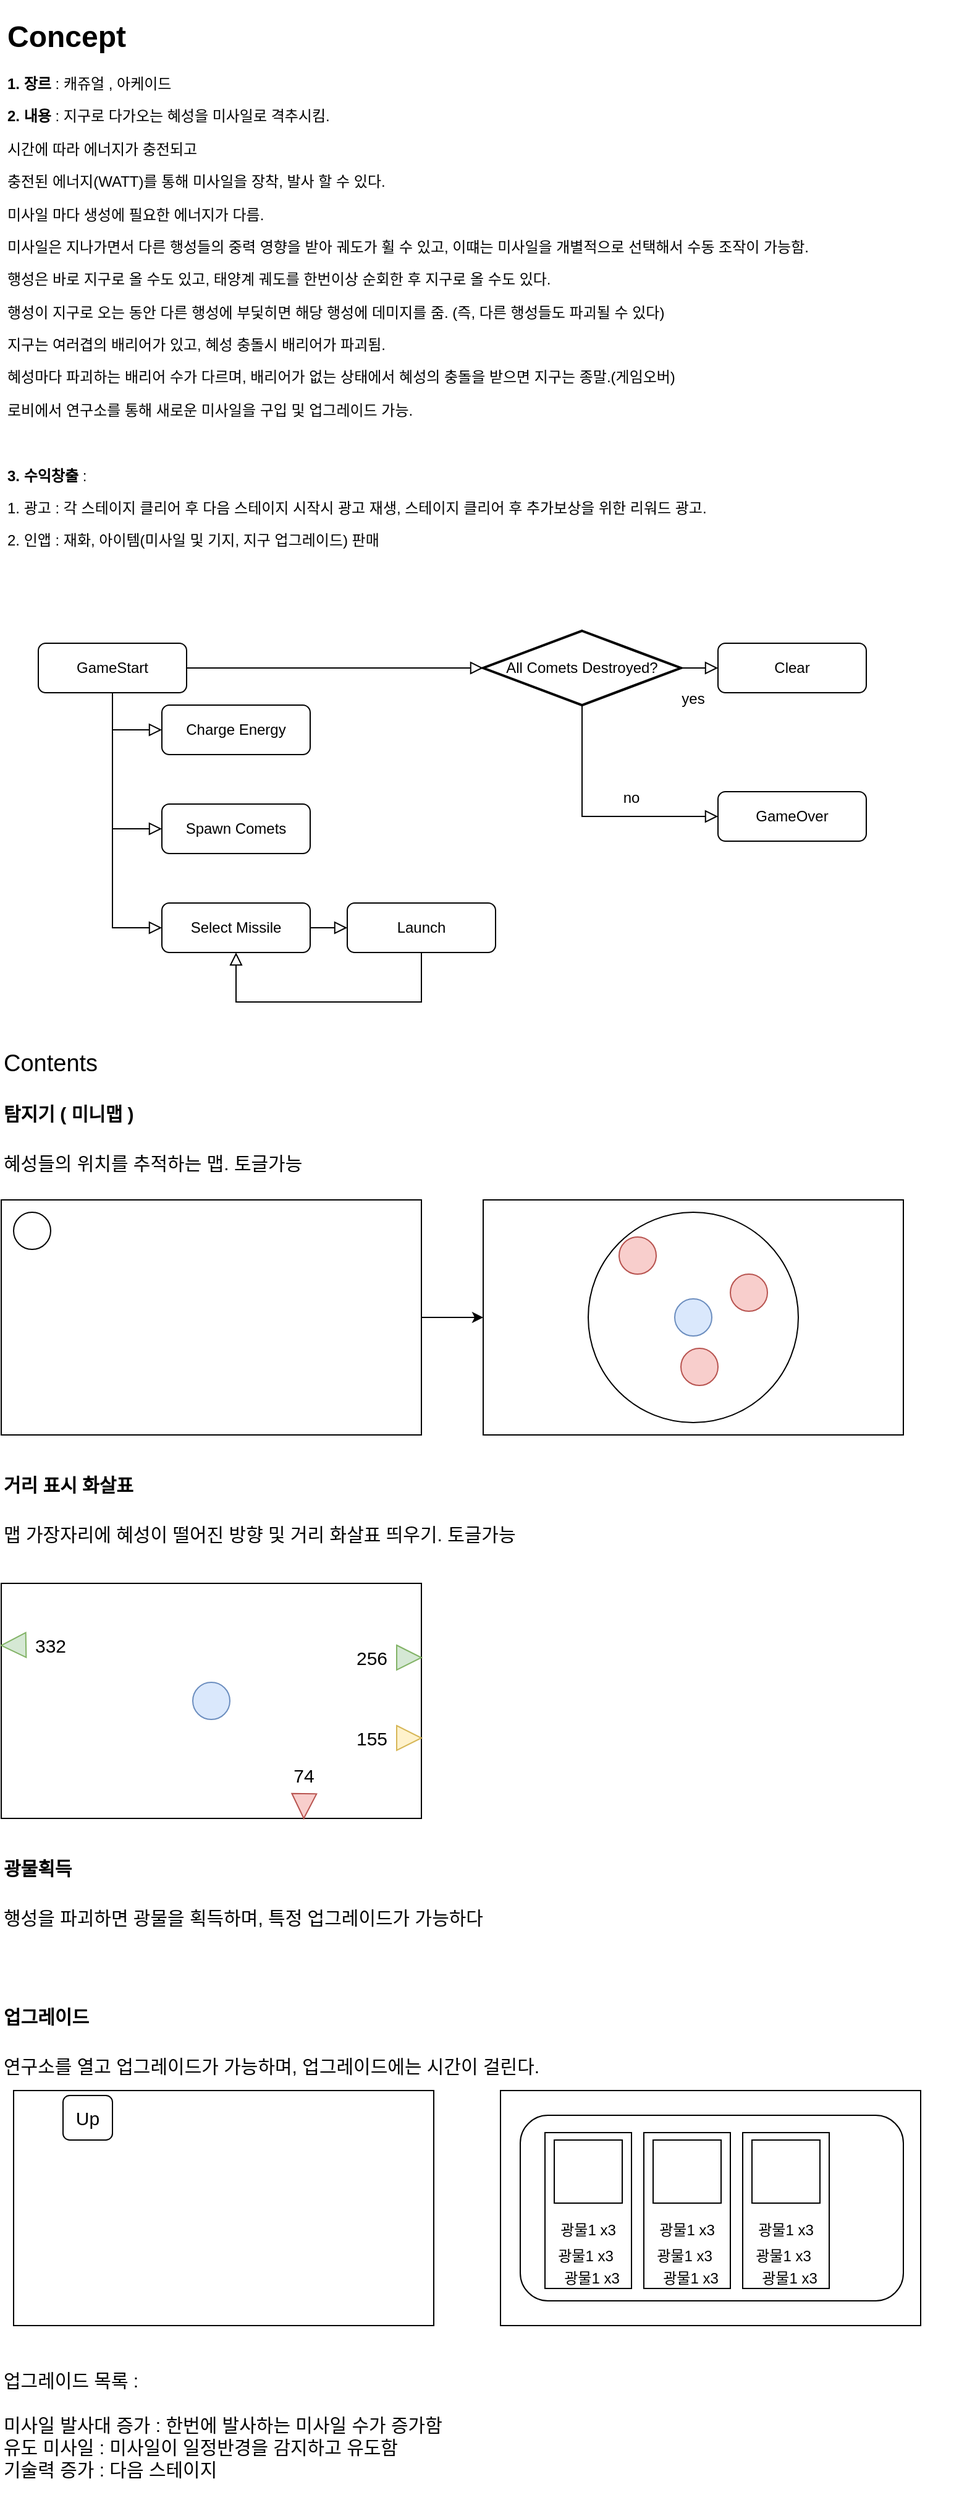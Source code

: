 <mxfile version="20.0.4" type="device"><diagram id="C5RBs43oDa-KdzZeNtuy" name="Page-1"><mxGraphModel dx="1422" dy="786" grid="1" gridSize="10" guides="1" tooltips="1" connect="1" arrows="1" fold="1" page="1" pageScale="1" pageWidth="827" pageHeight="1169" math="0" shadow="0"><root><mxCell id="WIyWlLk6GJQsqaUBKTNV-0"/><mxCell id="WIyWlLk6GJQsqaUBKTNV-1" parent="WIyWlLk6GJQsqaUBKTNV-0"/><mxCell id="WIyWlLk6GJQsqaUBKTNV-2" value="" style="rounded=0;html=1;jettySize=auto;orthogonalLoop=1;fontSize=11;endArrow=block;endFill=0;endSize=8;strokeWidth=1;shadow=0;labelBackgroundColor=none;edgeStyle=orthogonalEdgeStyle;entryX=0;entryY=0.5;entryDx=0;entryDy=0;" parent="WIyWlLk6GJQsqaUBKTNV-1" source="WIyWlLk6GJQsqaUBKTNV-3" target="wv3H4G9OcRim-rPGSrAV-1" edge="1"><mxGeometry relative="1" as="geometry"><mxPoint x="140" y="660" as="targetPoint"/><Array as="points"><mxPoint x="100" y="590"/></Array></mxGeometry></mxCell><mxCell id="WIyWlLk6GJQsqaUBKTNV-3" value="GameStart" style="rounded=1;whiteSpace=wrap;html=1;fontSize=12;glass=0;strokeWidth=1;shadow=0;" parent="WIyWlLk6GJQsqaUBKTNV-1" vertex="1"><mxGeometry x="40" y="520" width="120" height="40" as="geometry"/></mxCell><mxCell id="wv3H4G9OcRim-rPGSrAV-0" value="&lt;h1&gt;Concept&lt;/h1&gt;&lt;p&gt;&lt;b&gt;1. 장르&lt;/b&gt; : 캐쥬얼 , 아케이드&lt;/p&gt;&lt;p&gt;&lt;b&gt;2. 내용 &lt;/b&gt;: 지구로 다가오는 혜성을 미사일로 격추시킴.&amp;nbsp;&lt;/p&gt;&lt;p&gt;시간에 따라 에너지가 충전되고&lt;/p&gt;&lt;p&gt;충전된 에너지(WATT)를 통해 미사일을 장착, 발사 할 수 있다.&lt;/p&gt;&lt;p&gt;미사일 마다 생성에 필요한 에너지가 다름.&lt;/p&gt;&lt;p&gt;미사일은 지나가면서 다른 행성들의 중력 영향을 받아 궤도가 휠 수 있고, 이떄는 미사일을 개별적으로 선택해서 수동 조작이 가능함.&lt;/p&gt;&lt;p&gt;행성은 바로 지구로 올 수도 있고, 태양계 궤도를 한번이상 순회한 후 지구로 올 수도 있다.&lt;/p&gt;&lt;p&gt;행성이 지구로 오는 동안 다른 행성에 부딫히면 해당 행성에 데미지를 줌. (즉, 다른 행성들도 파괴될 수 있다)&lt;/p&gt;&lt;p&gt;지구는 여러겹의 배리어가 있고, 혜성 충돌시 배리어가 파괴됨.&amp;nbsp;&lt;/p&gt;&lt;p&gt;혜성마다 파괴하는 배리어 수가 다르며, 배리어가 없는 상태에서 혜성의 충돌을 받으면 지구는 종말.(게임오버)&lt;/p&gt;&lt;p&gt;&lt;span&gt;로비에서 연구소를 통해 새로운 미사일을 구입 및 업그레이드 가능.&lt;/span&gt;&lt;br&gt;&lt;/p&gt;&lt;p&gt;&lt;br&gt;&lt;/p&gt;&lt;p&gt;&lt;b&gt;3. 수익창출&lt;/b&gt; :&amp;nbsp;&lt;/p&gt;&lt;p&gt;1. 광고 : 각 스테이지 클리어 후 다음 스테이지 시작시 광고 재생, 스테이지 클리어 후 추가보상을 위한 리워드 광고.&lt;/p&gt;&lt;p&gt;2. 인앱 : 재화, 아이템(미사일 및 기지, 지구 업그레이드) 판매&lt;/p&gt;" style="text;html=1;strokeColor=none;fillColor=none;spacing=5;spacingTop=-20;whiteSpace=wrap;overflow=hidden;rounded=0;" parent="WIyWlLk6GJQsqaUBKTNV-1" vertex="1"><mxGeometry x="10" y="10" width="780" height="450" as="geometry"/></mxCell><mxCell id="wv3H4G9OcRim-rPGSrAV-1" value="Charge Energy" style="rounded=1;whiteSpace=wrap;html=1;fontSize=12;glass=0;strokeWidth=1;shadow=0;" parent="WIyWlLk6GJQsqaUBKTNV-1" vertex="1"><mxGeometry x="140" y="570" width="120" height="40" as="geometry"/></mxCell><mxCell id="wv3H4G9OcRim-rPGSrAV-2" value="Spawn Comets" style="rounded=1;whiteSpace=wrap;html=1;fontSize=12;glass=0;strokeWidth=1;shadow=0;" parent="WIyWlLk6GJQsqaUBKTNV-1" vertex="1"><mxGeometry x="140" y="650" width="120" height="40" as="geometry"/></mxCell><mxCell id="wv3H4G9OcRim-rPGSrAV-3" value="" style="rounded=0;html=1;jettySize=auto;orthogonalLoop=1;fontSize=11;endArrow=block;endFill=0;endSize=8;strokeWidth=1;shadow=0;labelBackgroundColor=none;edgeStyle=orthogonalEdgeStyle;exitX=0.5;exitY=1;exitDx=0;exitDy=0;entryX=0;entryY=0.5;entryDx=0;entryDy=0;" parent="WIyWlLk6GJQsqaUBKTNV-1" source="WIyWlLk6GJQsqaUBKTNV-3" target="wv3H4G9OcRim-rPGSrAV-2" edge="1"><mxGeometry relative="1" as="geometry"><mxPoint x="110" y="570" as="sourcePoint"/><mxPoint x="150" y="670" as="targetPoint"/><Array as="points"><mxPoint x="100" y="670"/></Array></mxGeometry></mxCell><mxCell id="wv3H4G9OcRim-rPGSrAV-4" value="Select Missile" style="rounded=1;whiteSpace=wrap;html=1;fontSize=12;glass=0;strokeWidth=1;shadow=0;" parent="WIyWlLk6GJQsqaUBKTNV-1" vertex="1"><mxGeometry x="140" y="730" width="120" height="40" as="geometry"/></mxCell><mxCell id="wv3H4G9OcRim-rPGSrAV-5" value="Launch" style="rounded=1;whiteSpace=wrap;html=1;fontSize=12;glass=0;strokeWidth=1;shadow=0;" parent="WIyWlLk6GJQsqaUBKTNV-1" vertex="1"><mxGeometry x="290" y="730" width="120" height="40" as="geometry"/></mxCell><mxCell id="wv3H4G9OcRim-rPGSrAV-6" value="" style="rounded=0;html=1;jettySize=auto;orthogonalLoop=1;fontSize=11;endArrow=block;endFill=0;endSize=8;strokeWidth=1;shadow=0;labelBackgroundColor=none;edgeStyle=orthogonalEdgeStyle;exitX=0.5;exitY=1;exitDx=0;exitDy=0;" parent="WIyWlLk6GJQsqaUBKTNV-1" source="WIyWlLk6GJQsqaUBKTNV-3" edge="1"><mxGeometry relative="1" as="geometry"><mxPoint x="110" y="570" as="sourcePoint"/><mxPoint x="140" y="750" as="targetPoint"/><Array as="points"><mxPoint x="100" y="750"/></Array></mxGeometry></mxCell><mxCell id="wv3H4G9OcRim-rPGSrAV-7" value="" style="rounded=0;html=1;jettySize=auto;orthogonalLoop=1;fontSize=11;endArrow=block;endFill=0;endSize=8;strokeWidth=1;shadow=0;labelBackgroundColor=none;edgeStyle=orthogonalEdgeStyle;exitX=1;exitY=0.5;exitDx=0;exitDy=0;entryX=0;entryY=0.5;entryDx=0;entryDy=0;" parent="WIyWlLk6GJQsqaUBKTNV-1" source="wv3H4G9OcRim-rPGSrAV-4" target="wv3H4G9OcRim-rPGSrAV-5" edge="1"><mxGeometry relative="1" as="geometry"><mxPoint x="110" y="570" as="sourcePoint"/><mxPoint x="150" y="760" as="targetPoint"/><Array as="points"><mxPoint x="280" y="750"/><mxPoint x="280" y="750"/></Array></mxGeometry></mxCell><mxCell id="wv3H4G9OcRim-rPGSrAV-8" value="" style="rounded=0;html=1;jettySize=auto;orthogonalLoop=1;fontSize=11;endArrow=block;endFill=0;endSize=8;strokeWidth=1;shadow=0;labelBackgroundColor=none;edgeStyle=orthogonalEdgeStyle;exitX=0.5;exitY=1;exitDx=0;exitDy=0;entryX=0.5;entryY=1;entryDx=0;entryDy=0;" parent="WIyWlLk6GJQsqaUBKTNV-1" target="wv3H4G9OcRim-rPGSrAV-4" edge="1"><mxGeometry relative="1" as="geometry"><mxPoint x="350" y="770" as="sourcePoint"/><mxPoint x="390" y="960" as="targetPoint"/><Array as="points"><mxPoint x="350" y="810"/><mxPoint x="200" y="810"/></Array></mxGeometry></mxCell><mxCell id="wv3H4G9OcRim-rPGSrAV-10" value="" style="rounded=0;html=1;jettySize=auto;orthogonalLoop=1;fontSize=11;endArrow=block;endFill=0;endSize=8;strokeWidth=1;shadow=0;labelBackgroundColor=none;edgeStyle=orthogonalEdgeStyle;exitX=1;exitY=0.5;exitDx=0;exitDy=0;entryX=0;entryY=0.5;entryDx=0;entryDy=0;entryPerimeter=0;" parent="WIyWlLk6GJQsqaUBKTNV-1" source="WIyWlLk6GJQsqaUBKTNV-3" target="wv3H4G9OcRim-rPGSrAV-13" edge="1"><mxGeometry relative="1" as="geometry"><mxPoint x="110" y="570" as="sourcePoint"/><mxPoint x="360" y="540" as="targetPoint"/><Array as="points"/></mxGeometry></mxCell><mxCell id="wv3H4G9OcRim-rPGSrAV-13" value="&lt;span&gt;All Comets Destroyed?&lt;/span&gt;" style="strokeWidth=2;html=1;shape=mxgraph.flowchart.decision;whiteSpace=wrap;" parent="WIyWlLk6GJQsqaUBKTNV-1" vertex="1"><mxGeometry x="400" y="510" width="160" height="60" as="geometry"/></mxCell><mxCell id="wv3H4G9OcRim-rPGSrAV-14" value="Clear" style="rounded=1;whiteSpace=wrap;html=1;fontSize=12;glass=0;strokeWidth=1;shadow=0;" parent="WIyWlLk6GJQsqaUBKTNV-1" vertex="1"><mxGeometry x="590" y="520" width="120" height="40" as="geometry"/></mxCell><mxCell id="wv3H4G9OcRim-rPGSrAV-15" value="GameOver" style="rounded=1;whiteSpace=wrap;html=1;fontSize=12;glass=0;strokeWidth=1;shadow=0;" parent="WIyWlLk6GJQsqaUBKTNV-1" vertex="1"><mxGeometry x="590" y="640" width="120" height="40" as="geometry"/></mxCell><mxCell id="wv3H4G9OcRim-rPGSrAV-18" value="" style="rounded=0;html=1;jettySize=auto;orthogonalLoop=1;fontSize=11;endArrow=block;endFill=0;endSize=8;strokeWidth=1;shadow=0;labelBackgroundColor=none;edgeStyle=orthogonalEdgeStyle;exitX=0.5;exitY=1;exitDx=0;exitDy=0;entryX=0;entryY=0.5;entryDx=0;entryDy=0;exitPerimeter=0;" parent="WIyWlLk6GJQsqaUBKTNV-1" source="wv3H4G9OcRim-rPGSrAV-13" target="wv3H4G9OcRim-rPGSrAV-15" edge="1"><mxGeometry relative="1" as="geometry"><mxPoint x="170" y="550" as="sourcePoint"/><mxPoint x="410" y="550" as="targetPoint"/><Array as="points"/></mxGeometry></mxCell><mxCell id="wv3H4G9OcRim-rPGSrAV-19" value="" style="rounded=0;html=1;jettySize=auto;orthogonalLoop=1;fontSize=11;endArrow=block;endFill=0;endSize=8;strokeWidth=1;shadow=0;labelBackgroundColor=none;edgeStyle=orthogonalEdgeStyle;exitX=1;exitY=0.5;exitDx=0;exitDy=0;entryX=0;entryY=0.5;entryDx=0;entryDy=0;exitPerimeter=0;" parent="WIyWlLk6GJQsqaUBKTNV-1" source="wv3H4G9OcRim-rPGSrAV-13" target="wv3H4G9OcRim-rPGSrAV-14" edge="1"><mxGeometry relative="1" as="geometry"><mxPoint x="490" y="580" as="sourcePoint"/><mxPoint x="600" y="670" as="targetPoint"/><Array as="points"><mxPoint x="580" y="540"/><mxPoint x="580" y="540"/></Array></mxGeometry></mxCell><mxCell id="wv3H4G9OcRim-rPGSrAV-20" value="yes" style="text;html=1;strokeColor=none;fillColor=none;align=center;verticalAlign=middle;whiteSpace=wrap;rounded=0;" parent="WIyWlLk6GJQsqaUBKTNV-1" vertex="1"><mxGeometry x="540" y="550" width="60" height="30" as="geometry"/></mxCell><mxCell id="wv3H4G9OcRim-rPGSrAV-21" value="no" style="text;html=1;strokeColor=none;fillColor=none;align=center;verticalAlign=middle;whiteSpace=wrap;rounded=0;" parent="WIyWlLk6GJQsqaUBKTNV-1" vertex="1"><mxGeometry x="490" y="630" width="60" height="30" as="geometry"/></mxCell><mxCell id="k-9AOMM6wyJ08qVi9u81-0" value="Contents" style="text;html=1;strokeColor=none;fillColor=none;align=left;verticalAlign=middle;whiteSpace=wrap;rounded=0;fontSize=19;" vertex="1" parent="WIyWlLk6GJQsqaUBKTNV-1"><mxGeometry x="10" y="840" width="280" height="40" as="geometry"/></mxCell><mxCell id="k-9AOMM6wyJ08qVi9u81-1" value="탐지기 ( 미니맵 )" style="text;html=1;strokeColor=none;fillColor=none;align=left;verticalAlign=middle;whiteSpace=wrap;rounded=0;fontSize=15;fontStyle=1" vertex="1" parent="WIyWlLk6GJQsqaUBKTNV-1"><mxGeometry x="10" y="880" width="130" height="40" as="geometry"/></mxCell><mxCell id="k-9AOMM6wyJ08qVi9u81-10" value="" style="edgeStyle=orthogonalEdgeStyle;rounded=0;orthogonalLoop=1;jettySize=auto;html=1;fontSize=15;" edge="1" parent="WIyWlLk6GJQsqaUBKTNV-1" source="k-9AOMM6wyJ08qVi9u81-2" target="k-9AOMM6wyJ08qVi9u81-5"><mxGeometry relative="1" as="geometry"/></mxCell><mxCell id="k-9AOMM6wyJ08qVi9u81-2" value="" style="rounded=0;whiteSpace=wrap;html=1;fontSize=15;" vertex="1" parent="WIyWlLk6GJQsqaUBKTNV-1"><mxGeometry x="10" y="970" width="340" height="190" as="geometry"/></mxCell><mxCell id="k-9AOMM6wyJ08qVi9u81-3" value="혜성들의 위치를 추적하는 맵. 토글가능" style="text;html=1;strokeColor=none;fillColor=none;align=left;verticalAlign=middle;whiteSpace=wrap;rounded=0;fontSize=15;" vertex="1" parent="WIyWlLk6GJQsqaUBKTNV-1"><mxGeometry x="10" y="920" width="340" height="40" as="geometry"/></mxCell><mxCell id="k-9AOMM6wyJ08qVi9u81-4" value="" style="ellipse;whiteSpace=wrap;html=1;aspect=fixed;fontSize=15;" vertex="1" parent="WIyWlLk6GJQsqaUBKTNV-1"><mxGeometry x="20" y="980" width="30" height="30" as="geometry"/></mxCell><mxCell id="k-9AOMM6wyJ08qVi9u81-5" value="" style="rounded=0;whiteSpace=wrap;html=1;fontSize=15;" vertex="1" parent="WIyWlLk6GJQsqaUBKTNV-1"><mxGeometry x="400" y="970" width="340" height="190" as="geometry"/></mxCell><mxCell id="k-9AOMM6wyJ08qVi9u81-6" value="" style="ellipse;whiteSpace=wrap;html=1;aspect=fixed;fontSize=15;" vertex="1" parent="WIyWlLk6GJQsqaUBKTNV-1"><mxGeometry x="485" y="980" width="170" height="170" as="geometry"/></mxCell><mxCell id="k-9AOMM6wyJ08qVi9u81-7" value="" style="ellipse;whiteSpace=wrap;html=1;aspect=fixed;fontSize=15;fillColor=#f8cecc;strokeColor=#b85450;" vertex="1" parent="WIyWlLk6GJQsqaUBKTNV-1"><mxGeometry x="510" y="1000" width="30" height="30" as="geometry"/></mxCell><mxCell id="k-9AOMM6wyJ08qVi9u81-8" value="" style="ellipse;whiteSpace=wrap;html=1;aspect=fixed;fontSize=15;fillColor=#f8cecc;strokeColor=#b85450;" vertex="1" parent="WIyWlLk6GJQsqaUBKTNV-1"><mxGeometry x="600" y="1030" width="30" height="30" as="geometry"/></mxCell><mxCell id="k-9AOMM6wyJ08qVi9u81-9" value="" style="ellipse;whiteSpace=wrap;html=1;aspect=fixed;fontSize=15;fillColor=#f8cecc;strokeColor=#b85450;" vertex="1" parent="WIyWlLk6GJQsqaUBKTNV-1"><mxGeometry x="560" y="1090" width="30" height="30" as="geometry"/></mxCell><mxCell id="k-9AOMM6wyJ08qVi9u81-11" value="" style="ellipse;whiteSpace=wrap;html=1;aspect=fixed;fontSize=15;fillColor=#dae8fc;strokeColor=#6c8ebf;" vertex="1" parent="WIyWlLk6GJQsqaUBKTNV-1"><mxGeometry x="555" y="1050" width="30" height="30" as="geometry"/></mxCell><mxCell id="k-9AOMM6wyJ08qVi9u81-12" value="거리 표시 화살표" style="text;html=1;strokeColor=none;fillColor=none;align=left;verticalAlign=middle;whiteSpace=wrap;rounded=0;fontSize=15;fontStyle=1" vertex="1" parent="WIyWlLk6GJQsqaUBKTNV-1"><mxGeometry x="10" y="1180" width="130" height="40" as="geometry"/></mxCell><mxCell id="k-9AOMM6wyJ08qVi9u81-13" value="맵 가장자리에 혜성이 떨어진 방향 및 거리 화살표 띄우기. 토글가능" style="text;html=1;strokeColor=none;fillColor=none;align=left;verticalAlign=middle;whiteSpace=wrap;rounded=0;fontSize=15;" vertex="1" parent="WIyWlLk6GJQsqaUBKTNV-1"><mxGeometry x="10" y="1220" width="490" height="40" as="geometry"/></mxCell><mxCell id="k-9AOMM6wyJ08qVi9u81-15" value="" style="rounded=0;whiteSpace=wrap;html=1;fontSize=15;" vertex="1" parent="WIyWlLk6GJQsqaUBKTNV-1"><mxGeometry x="10" y="1280" width="340" height="190" as="geometry"/></mxCell><mxCell id="k-9AOMM6wyJ08qVi9u81-23" value="" style="triangle;whiteSpace=wrap;html=1;fontSize=15;fillColor=#d5e8d4;strokeColor=#82b366;" vertex="1" parent="WIyWlLk6GJQsqaUBKTNV-1"><mxGeometry x="330" y="1330" width="20" height="20" as="geometry"/></mxCell><mxCell id="k-9AOMM6wyJ08qVi9u81-24" value="256" style="text;html=1;strokeColor=none;fillColor=none;align=center;verticalAlign=middle;whiteSpace=wrap;rounded=0;fontSize=15;" vertex="1" parent="WIyWlLk6GJQsqaUBKTNV-1"><mxGeometry x="290" y="1325" width="40" height="30" as="geometry"/></mxCell><mxCell id="k-9AOMM6wyJ08qVi9u81-25" value="" style="triangle;whiteSpace=wrap;html=1;fontSize=15;fillColor=#fff2cc;strokeColor=#d6b656;" vertex="1" parent="WIyWlLk6GJQsqaUBKTNV-1"><mxGeometry x="330" y="1395" width="20" height="20" as="geometry"/></mxCell><mxCell id="k-9AOMM6wyJ08qVi9u81-26" value="155" style="text;html=1;strokeColor=none;fillColor=none;align=center;verticalAlign=middle;whiteSpace=wrap;rounded=0;fontSize=15;" vertex="1" parent="WIyWlLk6GJQsqaUBKTNV-1"><mxGeometry x="290" y="1390" width="40" height="30" as="geometry"/></mxCell><mxCell id="k-9AOMM6wyJ08qVi9u81-27" value="" style="triangle;whiteSpace=wrap;html=1;fontSize=15;rotation=91;fillColor=#f8cecc;strokeColor=#b85450;" vertex="1" parent="WIyWlLk6GJQsqaUBKTNV-1"><mxGeometry x="245" y="1450" width="20" height="20" as="geometry"/></mxCell><mxCell id="k-9AOMM6wyJ08qVi9u81-28" value="74" style="text;html=1;strokeColor=none;fillColor=none;align=center;verticalAlign=middle;whiteSpace=wrap;rounded=0;fontSize=15;" vertex="1" parent="WIyWlLk6GJQsqaUBKTNV-1"><mxGeometry x="235" y="1420" width="40" height="30" as="geometry"/></mxCell><mxCell id="k-9AOMM6wyJ08qVi9u81-29" value="" style="triangle;whiteSpace=wrap;html=1;fontSize=15;rotation=-181;fillColor=#d5e8d4;strokeColor=#82b366;" vertex="1" parent="WIyWlLk6GJQsqaUBKTNV-1"><mxGeometry x="10" y="1320" width="20" height="20" as="geometry"/></mxCell><mxCell id="k-9AOMM6wyJ08qVi9u81-30" value="332" style="text;html=1;strokeColor=none;fillColor=none;align=center;verticalAlign=middle;whiteSpace=wrap;rounded=0;fontSize=15;" vertex="1" parent="WIyWlLk6GJQsqaUBKTNV-1"><mxGeometry x="30" y="1315" width="40" height="30" as="geometry"/></mxCell><mxCell id="k-9AOMM6wyJ08qVi9u81-31" value="" style="ellipse;whiteSpace=wrap;html=1;aspect=fixed;fontSize=15;fillColor=#dae8fc;strokeColor=#6c8ebf;" vertex="1" parent="WIyWlLk6GJQsqaUBKTNV-1"><mxGeometry x="165" y="1360" width="30" height="30" as="geometry"/></mxCell><mxCell id="k-9AOMM6wyJ08qVi9u81-32" value="광물획득" style="text;html=1;strokeColor=none;fillColor=none;align=left;verticalAlign=middle;whiteSpace=wrap;rounded=0;fontSize=15;fontStyle=1" vertex="1" parent="WIyWlLk6GJQsqaUBKTNV-1"><mxGeometry x="10" y="1490" width="130" height="40" as="geometry"/></mxCell><mxCell id="k-9AOMM6wyJ08qVi9u81-33" value="행성을 파괴하면 광물을 획득하며, 특정 업그레이드가 가능하다" style="text;html=1;strokeColor=none;fillColor=none;align=left;verticalAlign=middle;whiteSpace=wrap;rounded=0;fontSize=15;" vertex="1" parent="WIyWlLk6GJQsqaUBKTNV-1"><mxGeometry x="10" y="1530" width="490" height="40" as="geometry"/></mxCell><mxCell id="k-9AOMM6wyJ08qVi9u81-34" value="업그레이드" style="text;html=1;strokeColor=none;fillColor=none;align=left;verticalAlign=middle;whiteSpace=wrap;rounded=0;fontSize=15;fontStyle=1" vertex="1" parent="WIyWlLk6GJQsqaUBKTNV-1"><mxGeometry x="10" y="1610" width="130" height="40" as="geometry"/></mxCell><mxCell id="k-9AOMM6wyJ08qVi9u81-35" value="연구소를 열고 업그레이드가 가능하며, 업그레이드에는 시간이 걸린다." style="text;html=1;strokeColor=none;fillColor=none;align=left;verticalAlign=middle;whiteSpace=wrap;rounded=0;fontSize=15;" vertex="1" parent="WIyWlLk6GJQsqaUBKTNV-1"><mxGeometry x="10" y="1650" width="490" height="40" as="geometry"/></mxCell><mxCell id="k-9AOMM6wyJ08qVi9u81-36" value="" style="rounded=0;whiteSpace=wrap;html=1;fontSize=15;" vertex="1" parent="WIyWlLk6GJQsqaUBKTNV-1"><mxGeometry x="20" y="1690" width="340" height="190" as="geometry"/></mxCell><mxCell id="k-9AOMM6wyJ08qVi9u81-37" value="Up" style="rounded=1;whiteSpace=wrap;html=1;fontSize=15;" vertex="1" parent="WIyWlLk6GJQsqaUBKTNV-1"><mxGeometry x="60" y="1694" width="40" height="36" as="geometry"/></mxCell><mxCell id="k-9AOMM6wyJ08qVi9u81-38" value="" style="rounded=0;whiteSpace=wrap;html=1;fontSize=15;" vertex="1" parent="WIyWlLk6GJQsqaUBKTNV-1"><mxGeometry x="414" y="1690" width="340" height="190" as="geometry"/></mxCell><mxCell id="k-9AOMM6wyJ08qVi9u81-39" value="" style="rounded=1;whiteSpace=wrap;html=1;fontSize=15;" vertex="1" parent="WIyWlLk6GJQsqaUBKTNV-1"><mxGeometry x="430" y="1710" width="310" height="150" as="geometry"/></mxCell><mxCell id="k-9AOMM6wyJ08qVi9u81-40" value="" style="rounded=0;whiteSpace=wrap;html=1;fontSize=15;" vertex="1" parent="WIyWlLk6GJQsqaUBKTNV-1"><mxGeometry x="450" y="1724" width="70" height="126" as="geometry"/></mxCell><mxCell id="k-9AOMM6wyJ08qVi9u81-41" value="" style="rounded=0;whiteSpace=wrap;html=1;fontSize=15;" vertex="1" parent="WIyWlLk6GJQsqaUBKTNV-1"><mxGeometry x="457.5" y="1730" width="55" height="51" as="geometry"/></mxCell><mxCell id="k-9AOMM6wyJ08qVi9u81-42" value="&lt;font style=&quot;font-size: 12px;&quot;&gt;광물1 x3&lt;/font&gt;" style="text;html=1;strokeColor=none;fillColor=none;align=center;verticalAlign=middle;whiteSpace=wrap;rounded=0;fontSize=15;" vertex="1" parent="WIyWlLk6GJQsqaUBKTNV-1"><mxGeometry x="455" y="1790" width="60" height="21" as="geometry"/></mxCell><mxCell id="k-9AOMM6wyJ08qVi9u81-43" value="&lt;font style=&quot;font-size: 12px;&quot;&gt;광물1 x3&lt;/font&gt;" style="text;html=1;strokeColor=none;fillColor=none;align=center;verticalAlign=middle;whiteSpace=wrap;rounded=0;fontSize=15;" vertex="1" parent="WIyWlLk6GJQsqaUBKTNV-1"><mxGeometry x="452.5" y="1811" width="60" height="21" as="geometry"/></mxCell><mxCell id="k-9AOMM6wyJ08qVi9u81-44" value="&lt;font style=&quot;font-size: 12px;&quot;&gt;광물1 x3&lt;/font&gt;" style="text;html=1;strokeColor=none;fillColor=none;align=center;verticalAlign=middle;whiteSpace=wrap;rounded=0;fontSize=15;" vertex="1" parent="WIyWlLk6GJQsqaUBKTNV-1"><mxGeometry x="457.5" y="1829" width="60" height="21" as="geometry"/></mxCell><mxCell id="k-9AOMM6wyJ08qVi9u81-45" value="" style="rounded=0;whiteSpace=wrap;html=1;fontSize=15;" vertex="1" parent="WIyWlLk6GJQsqaUBKTNV-1"><mxGeometry x="530" y="1724" width="70" height="126" as="geometry"/></mxCell><mxCell id="k-9AOMM6wyJ08qVi9u81-46" value="" style="rounded=0;whiteSpace=wrap;html=1;fontSize=15;" vertex="1" parent="WIyWlLk6GJQsqaUBKTNV-1"><mxGeometry x="537.5" y="1730" width="55" height="51" as="geometry"/></mxCell><mxCell id="k-9AOMM6wyJ08qVi9u81-47" value="&lt;font style=&quot;font-size: 12px;&quot;&gt;광물1 x3&lt;/font&gt;" style="text;html=1;strokeColor=none;fillColor=none;align=center;verticalAlign=middle;whiteSpace=wrap;rounded=0;fontSize=15;" vertex="1" parent="WIyWlLk6GJQsqaUBKTNV-1"><mxGeometry x="535" y="1790" width="60" height="21" as="geometry"/></mxCell><mxCell id="k-9AOMM6wyJ08qVi9u81-48" value="&lt;font style=&quot;font-size: 12px;&quot;&gt;광물1 x3&lt;/font&gt;" style="text;html=1;strokeColor=none;fillColor=none;align=center;verticalAlign=middle;whiteSpace=wrap;rounded=0;fontSize=15;" vertex="1" parent="WIyWlLk6GJQsqaUBKTNV-1"><mxGeometry x="532.5" y="1811" width="60" height="21" as="geometry"/></mxCell><mxCell id="k-9AOMM6wyJ08qVi9u81-49" value="&lt;font style=&quot;font-size: 12px;&quot;&gt;광물1 x3&lt;/font&gt;" style="text;html=1;strokeColor=none;fillColor=none;align=center;verticalAlign=middle;whiteSpace=wrap;rounded=0;fontSize=15;" vertex="1" parent="WIyWlLk6GJQsqaUBKTNV-1"><mxGeometry x="537.5" y="1829" width="60" height="21" as="geometry"/></mxCell><mxCell id="k-9AOMM6wyJ08qVi9u81-50" value="" style="rounded=0;whiteSpace=wrap;html=1;fontSize=15;" vertex="1" parent="WIyWlLk6GJQsqaUBKTNV-1"><mxGeometry x="610" y="1724" width="70" height="126" as="geometry"/></mxCell><mxCell id="k-9AOMM6wyJ08qVi9u81-51" value="" style="rounded=0;whiteSpace=wrap;html=1;fontSize=15;" vertex="1" parent="WIyWlLk6GJQsqaUBKTNV-1"><mxGeometry x="617.5" y="1730" width="55" height="51" as="geometry"/></mxCell><mxCell id="k-9AOMM6wyJ08qVi9u81-52" value="&lt;font style=&quot;font-size: 12px;&quot;&gt;광물1 x3&lt;/font&gt;" style="text;html=1;strokeColor=none;fillColor=none;align=center;verticalAlign=middle;whiteSpace=wrap;rounded=0;fontSize=15;" vertex="1" parent="WIyWlLk6GJQsqaUBKTNV-1"><mxGeometry x="615" y="1790" width="60" height="21" as="geometry"/></mxCell><mxCell id="k-9AOMM6wyJ08qVi9u81-53" value="&lt;font style=&quot;font-size: 12px;&quot;&gt;광물1 x3&lt;/font&gt;" style="text;html=1;strokeColor=none;fillColor=none;align=center;verticalAlign=middle;whiteSpace=wrap;rounded=0;fontSize=15;" vertex="1" parent="WIyWlLk6GJQsqaUBKTNV-1"><mxGeometry x="612.5" y="1811" width="60" height="21" as="geometry"/></mxCell><mxCell id="k-9AOMM6wyJ08qVi9u81-54" value="&lt;font style=&quot;font-size: 12px;&quot;&gt;광물1 x3&lt;/font&gt;" style="text;html=1;strokeColor=none;fillColor=none;align=center;verticalAlign=middle;whiteSpace=wrap;rounded=0;fontSize=15;" vertex="1" parent="WIyWlLk6GJQsqaUBKTNV-1"><mxGeometry x="617.5" y="1829" width="60" height="21" as="geometry"/></mxCell><mxCell id="k-9AOMM6wyJ08qVi9u81-55" value="업그레이드 목록 :&lt;br&gt;&lt;br&gt;미사일 발사대 증가 : 한번에 발사하는 미사일 수가 증가함&lt;br&gt;유도 미사일 : 미사일이 일정반경을 감지하고 유도함&amp;nbsp;&lt;br&gt;기술력 증가 : 다음 스테이지&amp;nbsp;" style="text;html=1;strokeColor=none;fillColor=none;align=left;verticalAlign=middle;whiteSpace=wrap;rounded=0;fontSize=15;" vertex="1" parent="WIyWlLk6GJQsqaUBKTNV-1"><mxGeometry x="10" y="1900" width="760" height="120" as="geometry"/></mxCell></root></mxGraphModel></diagram></mxfile>